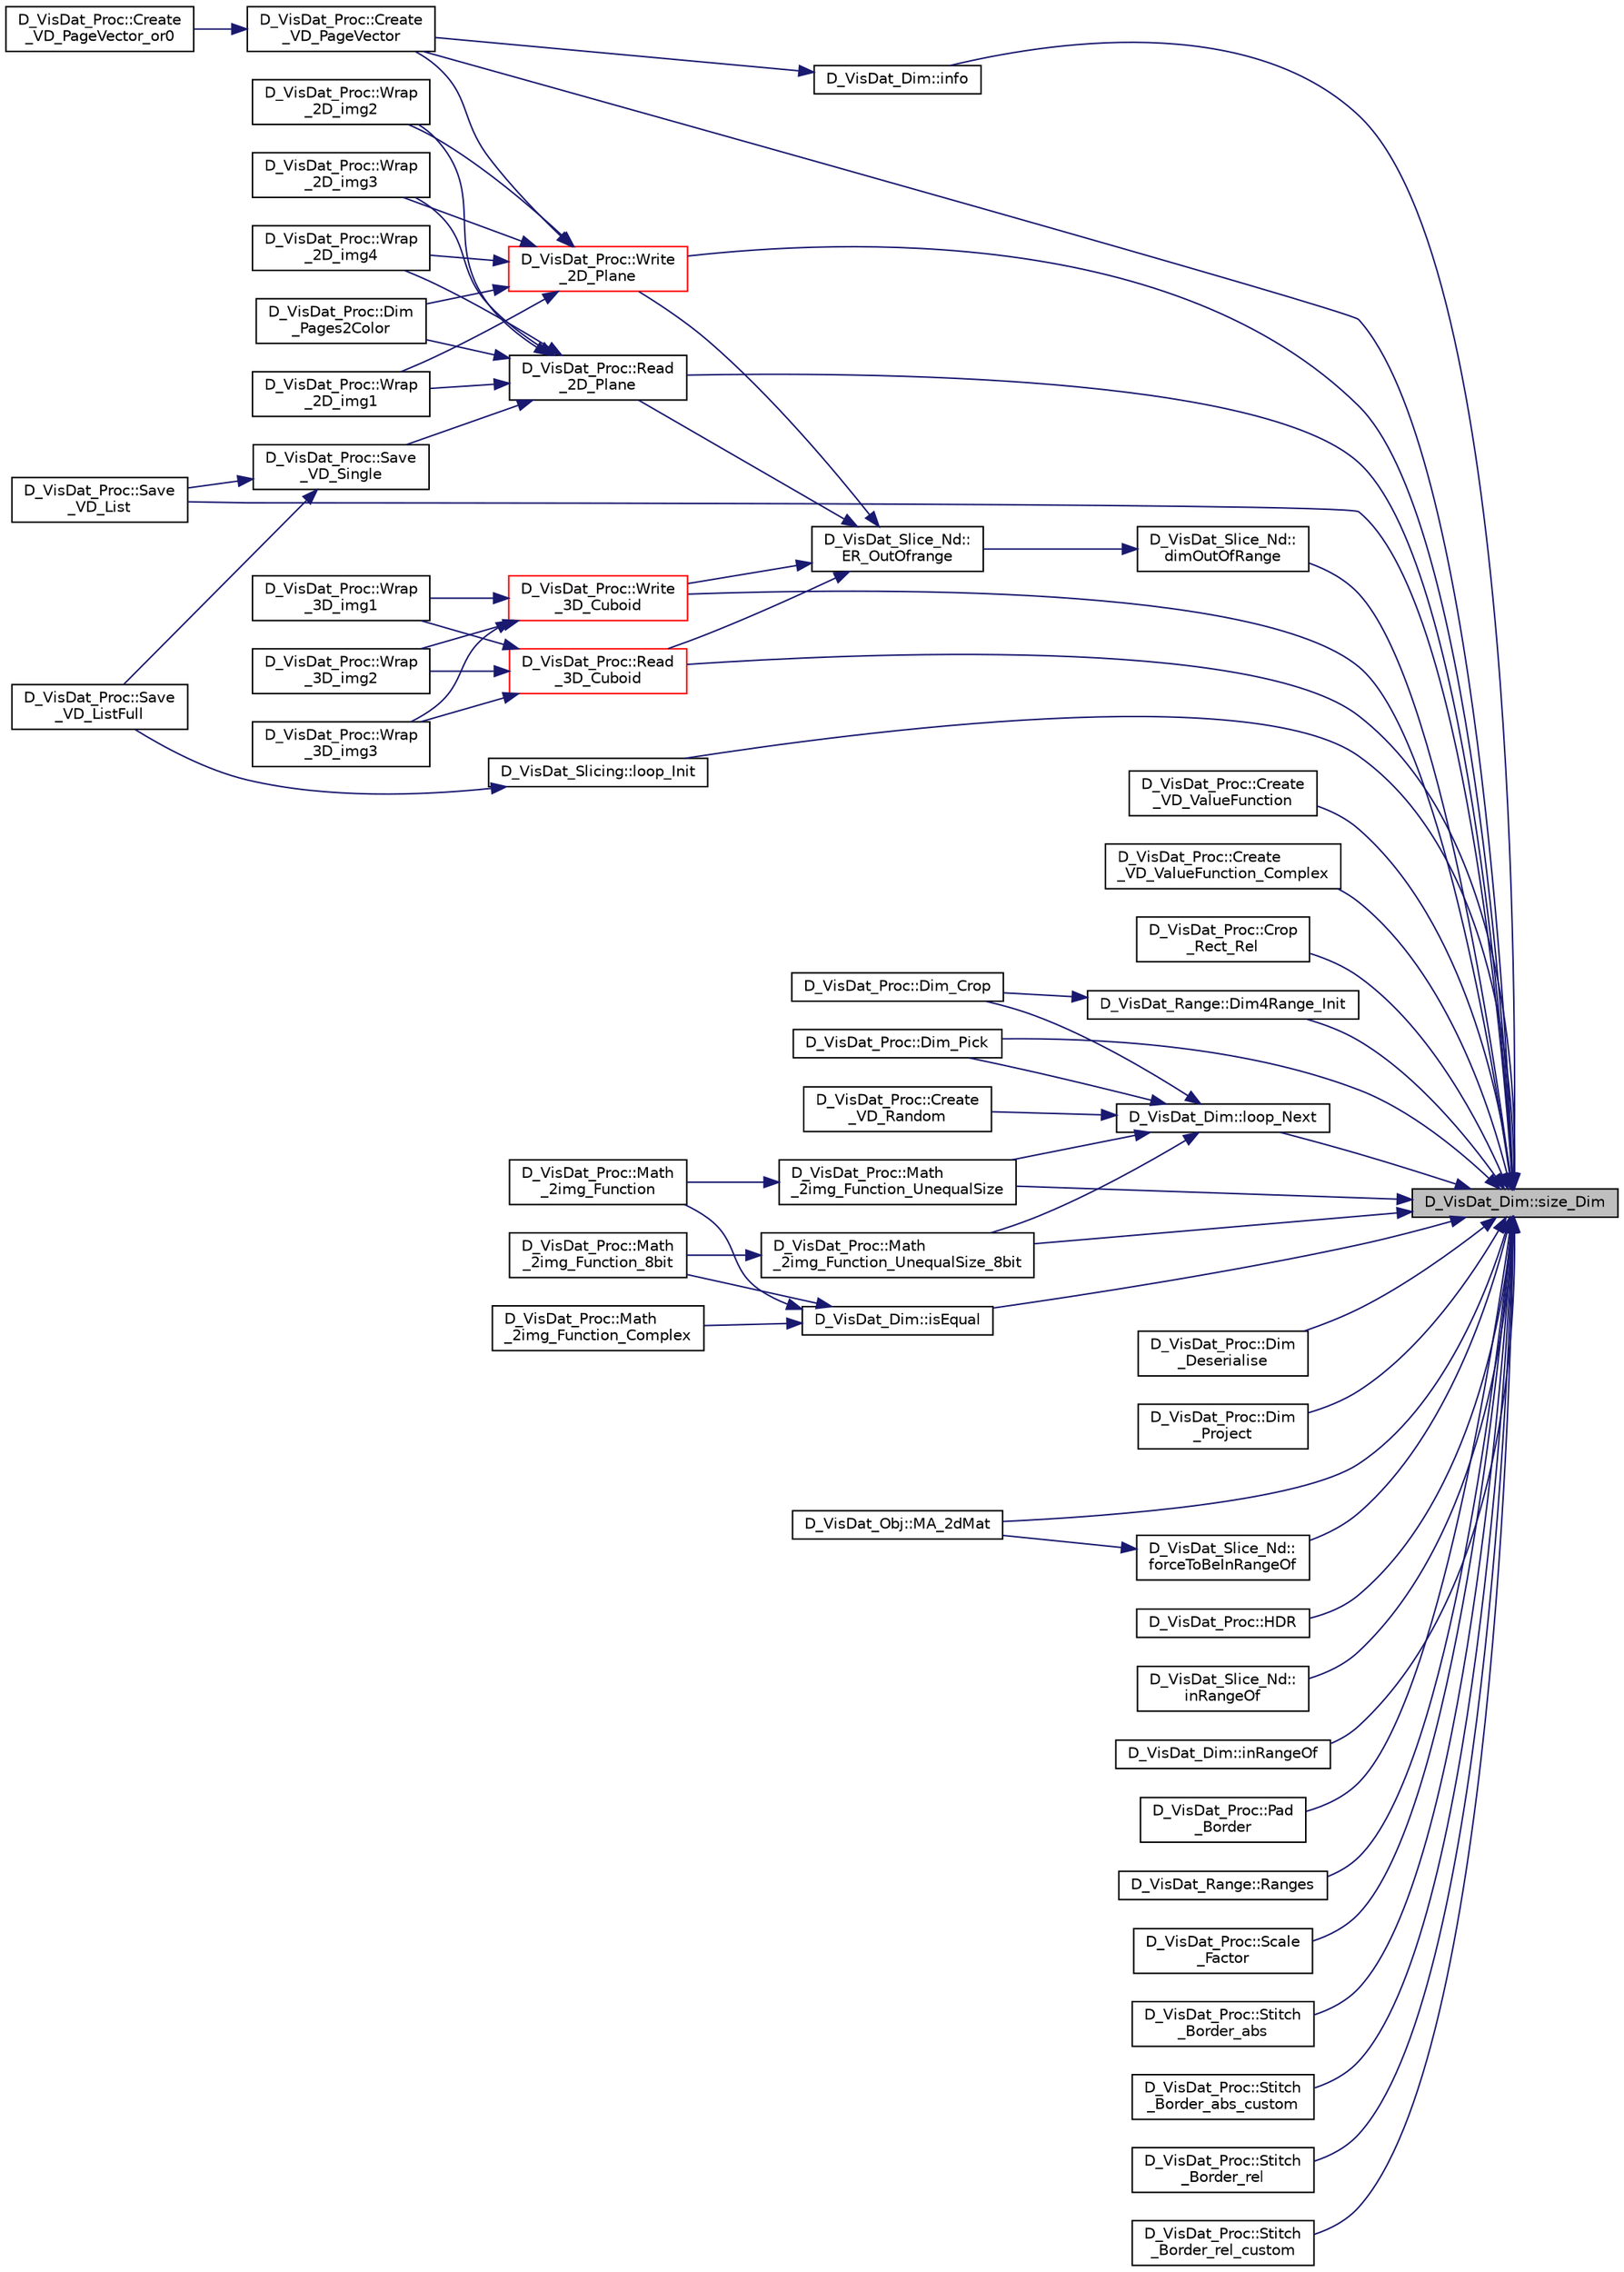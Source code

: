 digraph "D_VisDat_Dim::size_Dim"
{
 // LATEX_PDF_SIZE
  edge [fontname="Helvetica",fontsize="10",labelfontname="Helvetica",labelfontsize="10"];
  node [fontname="Helvetica",fontsize="10",shape=record];
  rankdir="RL";
  Node1 [label="D_VisDat_Dim::size_Dim",height=0.2,width=0.4,color="black", fillcolor="grey75", style="filled", fontcolor="black",tooltip=" "];
  Node1 -> Node2 [dir="back",color="midnightblue",fontsize="10",style="solid"];
  Node2 [label="D_VisDat_Proc::Create\l_VD_PageVector",height=0.2,width=0.4,color="black", fillcolor="white", style="filled",URL="$class_d___vis_dat___proc.html#aa80f52e8967d5c6b4d0f1d07c92109ae",tooltip=" "];
  Node2 -> Node3 [dir="back",color="midnightblue",fontsize="10",style="solid"];
  Node3 [label="D_VisDat_Proc::Create\l_VD_PageVector_or0",height=0.2,width=0.4,color="black", fillcolor="white", style="filled",URL="$class_d___vis_dat___proc.html#a60bfe9d8eb486f3d74a21fcf307e4f0f",tooltip=" "];
  Node1 -> Node4 [dir="back",color="midnightblue",fontsize="10",style="solid"];
  Node4 [label="D_VisDat_Proc::Create\l_VD_ValueFunction",height=0.2,width=0.4,color="black", fillcolor="white", style="filled",URL="$class_d___vis_dat___proc.html#aaab293dcac9017265faa9e8ee2cba2cc",tooltip=" "];
  Node1 -> Node5 [dir="back",color="midnightblue",fontsize="10",style="solid"];
  Node5 [label="D_VisDat_Proc::Create\l_VD_ValueFunction_Complex",height=0.2,width=0.4,color="black", fillcolor="white", style="filled",URL="$class_d___vis_dat___proc.html#a8b140efdf86d8786d9beebed8b5da698",tooltip=" "];
  Node1 -> Node6 [dir="back",color="midnightblue",fontsize="10",style="solid"];
  Node6 [label="D_VisDat_Proc::Crop\l_Rect_Rel",height=0.2,width=0.4,color="black", fillcolor="white", style="filled",URL="$class_d___vis_dat___proc.html#a7582adb5d5a5dbc336e8111e66e41908",tooltip=" "];
  Node1 -> Node7 [dir="back",color="midnightblue",fontsize="10",style="solid"];
  Node7 [label="D_VisDat_Range::Dim4Range_Init",height=0.2,width=0.4,color="black", fillcolor="white", style="filled",URL="$class_d___vis_dat___range.html#ae88a0157111e1759c7fab30b51fd0b77",tooltip=" "];
  Node7 -> Node8 [dir="back",color="midnightblue",fontsize="10",style="solid"];
  Node8 [label="D_VisDat_Proc::Dim_Crop",height=0.2,width=0.4,color="black", fillcolor="white", style="filled",URL="$class_d___vis_dat___proc.html#aeb4a6316abb1d2148dd5a1a601bff82b",tooltip=" "];
  Node1 -> Node9 [dir="back",color="midnightblue",fontsize="10",style="solid"];
  Node9 [label="D_VisDat_Proc::Dim\l_Deserialise",height=0.2,width=0.4,color="black", fillcolor="white", style="filled",URL="$class_d___vis_dat___proc.html#a80a40163813289fa2bc517af9fc2b18d",tooltip=" "];
  Node1 -> Node10 [dir="back",color="midnightblue",fontsize="10",style="solid"];
  Node10 [label="D_VisDat_Proc::Dim_Pick",height=0.2,width=0.4,color="black", fillcolor="white", style="filled",URL="$class_d___vis_dat___proc.html#a79b858db935a38c6208b0cfd6d67d206",tooltip=" "];
  Node1 -> Node11 [dir="back",color="midnightblue",fontsize="10",style="solid"];
  Node11 [label="D_VisDat_Proc::Dim\l_Project",height=0.2,width=0.4,color="black", fillcolor="white", style="filled",URL="$class_d___vis_dat___proc.html#ad7e00883cfb7526afa9e4224556b3832",tooltip=" "];
  Node1 -> Node12 [dir="back",color="midnightblue",fontsize="10",style="solid"];
  Node12 [label="D_VisDat_Slice_Nd::\ldimOutOfRange",height=0.2,width=0.4,color="black", fillcolor="white", style="filled",URL="$class_d___vis_dat___slice___nd.html#a3e6b55cb6229be39d51b3368ae1b8718",tooltip=" "];
  Node12 -> Node13 [dir="back",color="midnightblue",fontsize="10",style="solid"];
  Node13 [label="D_VisDat_Slice_Nd::\lER_OutOfrange",height=0.2,width=0.4,color="black", fillcolor="white", style="filled",URL="$class_d___vis_dat___slice___nd.html#ab268d5960098f6da401421aebcbe24fb",tooltip=" "];
  Node13 -> Node14 [dir="back",color="midnightblue",fontsize="10",style="solid"];
  Node14 [label="D_VisDat_Proc::Read\l_2D_Plane",height=0.2,width=0.4,color="black", fillcolor="white", style="filled",URL="$class_d___vis_dat___proc.html#ac8e4d69c28b47c23166740c73734ed1c",tooltip=" "];
  Node14 -> Node15 [dir="back",color="midnightblue",fontsize="10",style="solid"];
  Node15 [label="D_VisDat_Proc::Dim\l_Pages2Color",height=0.2,width=0.4,color="black", fillcolor="white", style="filled",URL="$class_d___vis_dat___proc.html#a11235ca305efacd10f9f43a579e698ad",tooltip=" "];
  Node14 -> Node16 [dir="back",color="midnightblue",fontsize="10",style="solid"];
  Node16 [label="D_VisDat_Proc::Save\l_VD_Single",height=0.2,width=0.4,color="black", fillcolor="white", style="filled",URL="$class_d___vis_dat___proc.html#a92d6520b16268980421305b6189007f0",tooltip=" "];
  Node16 -> Node17 [dir="back",color="midnightblue",fontsize="10",style="solid"];
  Node17 [label="D_VisDat_Proc::Save\l_VD_List",height=0.2,width=0.4,color="black", fillcolor="white", style="filled",URL="$class_d___vis_dat___proc.html#a9619ce05f18439cf396d784ae81bf223",tooltip=" "];
  Node16 -> Node18 [dir="back",color="midnightblue",fontsize="10",style="solid"];
  Node18 [label="D_VisDat_Proc::Save\l_VD_ListFull",height=0.2,width=0.4,color="black", fillcolor="white", style="filled",URL="$class_d___vis_dat___proc.html#aa19c0cf814fb82dbc0c7aa619f74551f",tooltip=" "];
  Node14 -> Node19 [dir="back",color="midnightblue",fontsize="10",style="solid"];
  Node19 [label="D_VisDat_Proc::Wrap\l_2D_img1",height=0.2,width=0.4,color="black", fillcolor="white", style="filled",URL="$class_d___vis_dat___proc.html#a40895fa2e8d8fd78d8500a55378da15b",tooltip=" "];
  Node14 -> Node20 [dir="back",color="midnightblue",fontsize="10",style="solid"];
  Node20 [label="D_VisDat_Proc::Wrap\l_2D_img2",height=0.2,width=0.4,color="black", fillcolor="white", style="filled",URL="$class_d___vis_dat___proc.html#a3ce69e8b53b9d9b25e27f0c8e9f6205e",tooltip=" "];
  Node14 -> Node21 [dir="back",color="midnightblue",fontsize="10",style="solid"];
  Node21 [label="D_VisDat_Proc::Wrap\l_2D_img3",height=0.2,width=0.4,color="black", fillcolor="white", style="filled",URL="$class_d___vis_dat___proc.html#adf57412609ccf12d779934bba3524d87",tooltip=" "];
  Node14 -> Node22 [dir="back",color="midnightblue",fontsize="10",style="solid"];
  Node22 [label="D_VisDat_Proc::Wrap\l_2D_img4",height=0.2,width=0.4,color="black", fillcolor="white", style="filled",URL="$class_d___vis_dat___proc.html#a3ef3d04af65049047efc12feff2dfc2a",tooltip=" "];
  Node13 -> Node23 [dir="back",color="midnightblue",fontsize="10",style="solid"];
  Node23 [label="D_VisDat_Proc::Read\l_3D_Cuboid",height=0.2,width=0.4,color="red", fillcolor="white", style="filled",URL="$class_d___vis_dat___proc.html#a55b5cd62d22a16c0de306ff36c57a02f",tooltip=" "];
  Node23 -> Node24 [dir="back",color="midnightblue",fontsize="10",style="solid"];
  Node24 [label="D_VisDat_Proc::Wrap\l_3D_img1",height=0.2,width=0.4,color="black", fillcolor="white", style="filled",URL="$class_d___vis_dat___proc.html#aa2caf630e6ad45246d01dffa75a9ffe0",tooltip=" "];
  Node23 -> Node25 [dir="back",color="midnightblue",fontsize="10",style="solid"];
  Node25 [label="D_VisDat_Proc::Wrap\l_3D_img2",height=0.2,width=0.4,color="black", fillcolor="white", style="filled",URL="$class_d___vis_dat___proc.html#a46137cfaa4a61f668bf7a5a4da6823c7",tooltip=" "];
  Node23 -> Node26 [dir="back",color="midnightblue",fontsize="10",style="solid"];
  Node26 [label="D_VisDat_Proc::Wrap\l_3D_img3",height=0.2,width=0.4,color="black", fillcolor="white", style="filled",URL="$class_d___vis_dat___proc.html#a144db673a1791da3bb454826451e8e50",tooltip=" "];
  Node13 -> Node28 [dir="back",color="midnightblue",fontsize="10",style="solid"];
  Node28 [label="D_VisDat_Proc::Write\l_2D_Plane",height=0.2,width=0.4,color="red", fillcolor="white", style="filled",URL="$class_d___vis_dat___proc.html#aa30c0492e4621d6443f9af2f6f509b04",tooltip=" "];
  Node28 -> Node2 [dir="back",color="midnightblue",fontsize="10",style="solid"];
  Node28 -> Node15 [dir="back",color="midnightblue",fontsize="10",style="solid"];
  Node28 -> Node19 [dir="back",color="midnightblue",fontsize="10",style="solid"];
  Node28 -> Node20 [dir="back",color="midnightblue",fontsize="10",style="solid"];
  Node28 -> Node21 [dir="back",color="midnightblue",fontsize="10",style="solid"];
  Node28 -> Node22 [dir="back",color="midnightblue",fontsize="10",style="solid"];
  Node13 -> Node38 [dir="back",color="midnightblue",fontsize="10",style="solid"];
  Node38 [label="D_VisDat_Proc::Write\l_3D_Cuboid",height=0.2,width=0.4,color="red", fillcolor="white", style="filled",URL="$class_d___vis_dat___proc.html#abac12f759de7ee97da704e28c7af0dc4",tooltip=" "];
  Node38 -> Node24 [dir="back",color="midnightblue",fontsize="10",style="solid"];
  Node38 -> Node25 [dir="back",color="midnightblue",fontsize="10",style="solid"];
  Node38 -> Node26 [dir="back",color="midnightblue",fontsize="10",style="solid"];
  Node1 -> Node40 [dir="back",color="midnightblue",fontsize="10",style="solid"];
  Node40 [label="D_VisDat_Slice_Nd::\lforceToBeInRangeOf",height=0.2,width=0.4,color="black", fillcolor="white", style="filled",URL="$class_d___vis_dat___slice___nd.html#af57117ee3ea886288b117ea32dcb5746",tooltip=" "];
  Node40 -> Node41 [dir="back",color="midnightblue",fontsize="10",style="solid"];
  Node41 [label="D_VisDat_Obj::MA_2dMat",height=0.2,width=0.4,color="black", fillcolor="white", style="filled",URL="$class_d___vis_dat___obj.html#a3e636f09946ed3b133a6f79194a005e2",tooltip=" "];
  Node1 -> Node42 [dir="back",color="midnightblue",fontsize="10",style="solid"];
  Node42 [label="D_VisDat_Proc::HDR",height=0.2,width=0.4,color="black", fillcolor="white", style="filled",URL="$class_d___vis_dat___proc.html#a9f79d0b101bfeeb69122879fd76d4d7a",tooltip=" "];
  Node1 -> Node43 [dir="back",color="midnightblue",fontsize="10",style="solid"];
  Node43 [label="D_VisDat_Dim::info",height=0.2,width=0.4,color="black", fillcolor="white", style="filled",URL="$class_d___vis_dat___dim.html#af800726a3d551e575a5fe8d54d3b0f7b",tooltip=" "];
  Node43 -> Node2 [dir="back",color="midnightblue",fontsize="10",style="solid"];
  Node1 -> Node44 [dir="back",color="midnightblue",fontsize="10",style="solid"];
  Node44 [label="D_VisDat_Slice_Nd::\linRangeOf",height=0.2,width=0.4,color="black", fillcolor="white", style="filled",URL="$class_d___vis_dat___slice___nd.html#aeceb07f430b30f0ffb9b25e434706975",tooltip=" "];
  Node1 -> Node45 [dir="back",color="midnightblue",fontsize="10",style="solid"];
  Node45 [label="D_VisDat_Dim::inRangeOf",height=0.2,width=0.4,color="black", fillcolor="white", style="filled",URL="$class_d___vis_dat___dim.html#aba20c43fb12e460d5fe3915e1c355ea6",tooltip=" "];
  Node1 -> Node46 [dir="back",color="midnightblue",fontsize="10",style="solid"];
  Node46 [label="D_VisDat_Dim::isEqual",height=0.2,width=0.4,color="black", fillcolor="white", style="filled",URL="$class_d___vis_dat___dim.html#a0e771759c451cdffc54b486cbf49dfa3",tooltip=" "];
  Node46 -> Node47 [dir="back",color="midnightblue",fontsize="10",style="solid"];
  Node47 [label="D_VisDat_Proc::Math\l_2img_Function",height=0.2,width=0.4,color="black", fillcolor="white", style="filled",URL="$class_d___vis_dat___proc.html#ad4d4b378e5c2f94318a6f6dc6b7e5643",tooltip=" "];
  Node46 -> Node48 [dir="back",color="midnightblue",fontsize="10",style="solid"];
  Node48 [label="D_VisDat_Proc::Math\l_2img_Function_8bit",height=0.2,width=0.4,color="black", fillcolor="white", style="filled",URL="$class_d___vis_dat___proc.html#a4c013be79a0c499ee002874134bbc559",tooltip=" "];
  Node46 -> Node49 [dir="back",color="midnightblue",fontsize="10",style="solid"];
  Node49 [label="D_VisDat_Proc::Math\l_2img_Function_Complex",height=0.2,width=0.4,color="black", fillcolor="white", style="filled",URL="$class_d___vis_dat___proc.html#a361ec2d00d517653eac5ea82b65e2333",tooltip=" "];
  Node1 -> Node50 [dir="back",color="midnightblue",fontsize="10",style="solid"];
  Node50 [label="D_VisDat_Slicing::loop_Init",height=0.2,width=0.4,color="black", fillcolor="white", style="filled",URL="$class_d___vis_dat___slicing.html#ab6079f7cc2c8f056e78117f4769cbd90",tooltip=" "];
  Node50 -> Node18 [dir="back",color="midnightblue",fontsize="10",style="solid"];
  Node1 -> Node51 [dir="back",color="midnightblue",fontsize="10",style="solid"];
  Node51 [label="D_VisDat_Dim::loop_Next",height=0.2,width=0.4,color="black", fillcolor="white", style="filled",URL="$class_d___vis_dat___dim.html#ac0b7c1d73e89e0f8f3630f0a3b80a284",tooltip=" "];
  Node51 -> Node52 [dir="back",color="midnightblue",fontsize="10",style="solid"];
  Node52 [label="D_VisDat_Proc::Create\l_VD_Random",height=0.2,width=0.4,color="black", fillcolor="white", style="filled",URL="$class_d___vis_dat___proc.html#ab5a07b9006e4274d56720708d31f992e",tooltip=" "];
  Node51 -> Node8 [dir="back",color="midnightblue",fontsize="10",style="solid"];
  Node51 -> Node10 [dir="back",color="midnightblue",fontsize="10",style="solid"];
  Node51 -> Node53 [dir="back",color="midnightblue",fontsize="10",style="solid"];
  Node53 [label="D_VisDat_Proc::Math\l_2img_Function_UnequalSize",height=0.2,width=0.4,color="black", fillcolor="white", style="filled",URL="$class_d___vis_dat___proc.html#a39ef9b7915aa3bab60e76c2167ca91af",tooltip=" "];
  Node53 -> Node47 [dir="back",color="midnightblue",fontsize="10",style="solid"];
  Node51 -> Node54 [dir="back",color="midnightblue",fontsize="10",style="solid"];
  Node54 [label="D_VisDat_Proc::Math\l_2img_Function_UnequalSize_8bit",height=0.2,width=0.4,color="black", fillcolor="white", style="filled",URL="$class_d___vis_dat___proc.html#a4fb5703d3424109ab710ac269b95e597",tooltip=" "];
  Node54 -> Node48 [dir="back",color="midnightblue",fontsize="10",style="solid"];
  Node1 -> Node41 [dir="back",color="midnightblue",fontsize="10",style="solid"];
  Node1 -> Node53 [dir="back",color="midnightblue",fontsize="10",style="solid"];
  Node1 -> Node54 [dir="back",color="midnightblue",fontsize="10",style="solid"];
  Node1 -> Node55 [dir="back",color="midnightblue",fontsize="10",style="solid"];
  Node55 [label="D_VisDat_Proc::Pad\l_Border",height=0.2,width=0.4,color="black", fillcolor="white", style="filled",URL="$class_d___vis_dat___proc.html#aa0be1676821003605654d192f7135350",tooltip=" "];
  Node1 -> Node56 [dir="back",color="midnightblue",fontsize="10",style="solid"];
  Node56 [label="D_VisDat_Range::Ranges",height=0.2,width=0.4,color="black", fillcolor="white", style="filled",URL="$class_d___vis_dat___range.html#a84625346a0ea831c97c79b663870ffc8",tooltip=" "];
  Node1 -> Node14 [dir="back",color="midnightblue",fontsize="10",style="solid"];
  Node1 -> Node23 [dir="back",color="midnightblue",fontsize="10",style="solid"];
  Node1 -> Node17 [dir="back",color="midnightblue",fontsize="10",style="solid"];
  Node1 -> Node57 [dir="back",color="midnightblue",fontsize="10",style="solid"];
  Node57 [label="D_VisDat_Proc::Scale\l_Factor",height=0.2,width=0.4,color="black", fillcolor="white", style="filled",URL="$class_d___vis_dat___proc.html#a3142d5254edbc6e8a06aa86885d141ba",tooltip=" "];
  Node1 -> Node58 [dir="back",color="midnightblue",fontsize="10",style="solid"];
  Node58 [label="D_VisDat_Proc::Stitch\l_Border_abs",height=0.2,width=0.4,color="black", fillcolor="white", style="filled",URL="$class_d___vis_dat___proc.html#a9a4b7f04d049dc9148fbb0db73c443f4",tooltip=" "];
  Node1 -> Node59 [dir="back",color="midnightblue",fontsize="10",style="solid"];
  Node59 [label="D_VisDat_Proc::Stitch\l_Border_abs_custom",height=0.2,width=0.4,color="black", fillcolor="white", style="filled",URL="$class_d___vis_dat___proc.html#aeaa77fb73c685004e8a7114c5458fda6",tooltip=" "];
  Node1 -> Node60 [dir="back",color="midnightblue",fontsize="10",style="solid"];
  Node60 [label="D_VisDat_Proc::Stitch\l_Border_rel",height=0.2,width=0.4,color="black", fillcolor="white", style="filled",URL="$class_d___vis_dat___proc.html#a6aa06e70a13a5514050b6a4d47514c03",tooltip=" "];
  Node1 -> Node61 [dir="back",color="midnightblue",fontsize="10",style="solid"];
  Node61 [label="D_VisDat_Proc::Stitch\l_Border_rel_custom",height=0.2,width=0.4,color="black", fillcolor="white", style="filled",URL="$class_d___vis_dat___proc.html#a1bd673dadbbca90ace5df193b495d0f3",tooltip=" "];
  Node1 -> Node28 [dir="back",color="midnightblue",fontsize="10",style="solid"];
  Node1 -> Node38 [dir="back",color="midnightblue",fontsize="10",style="solid"];
}
